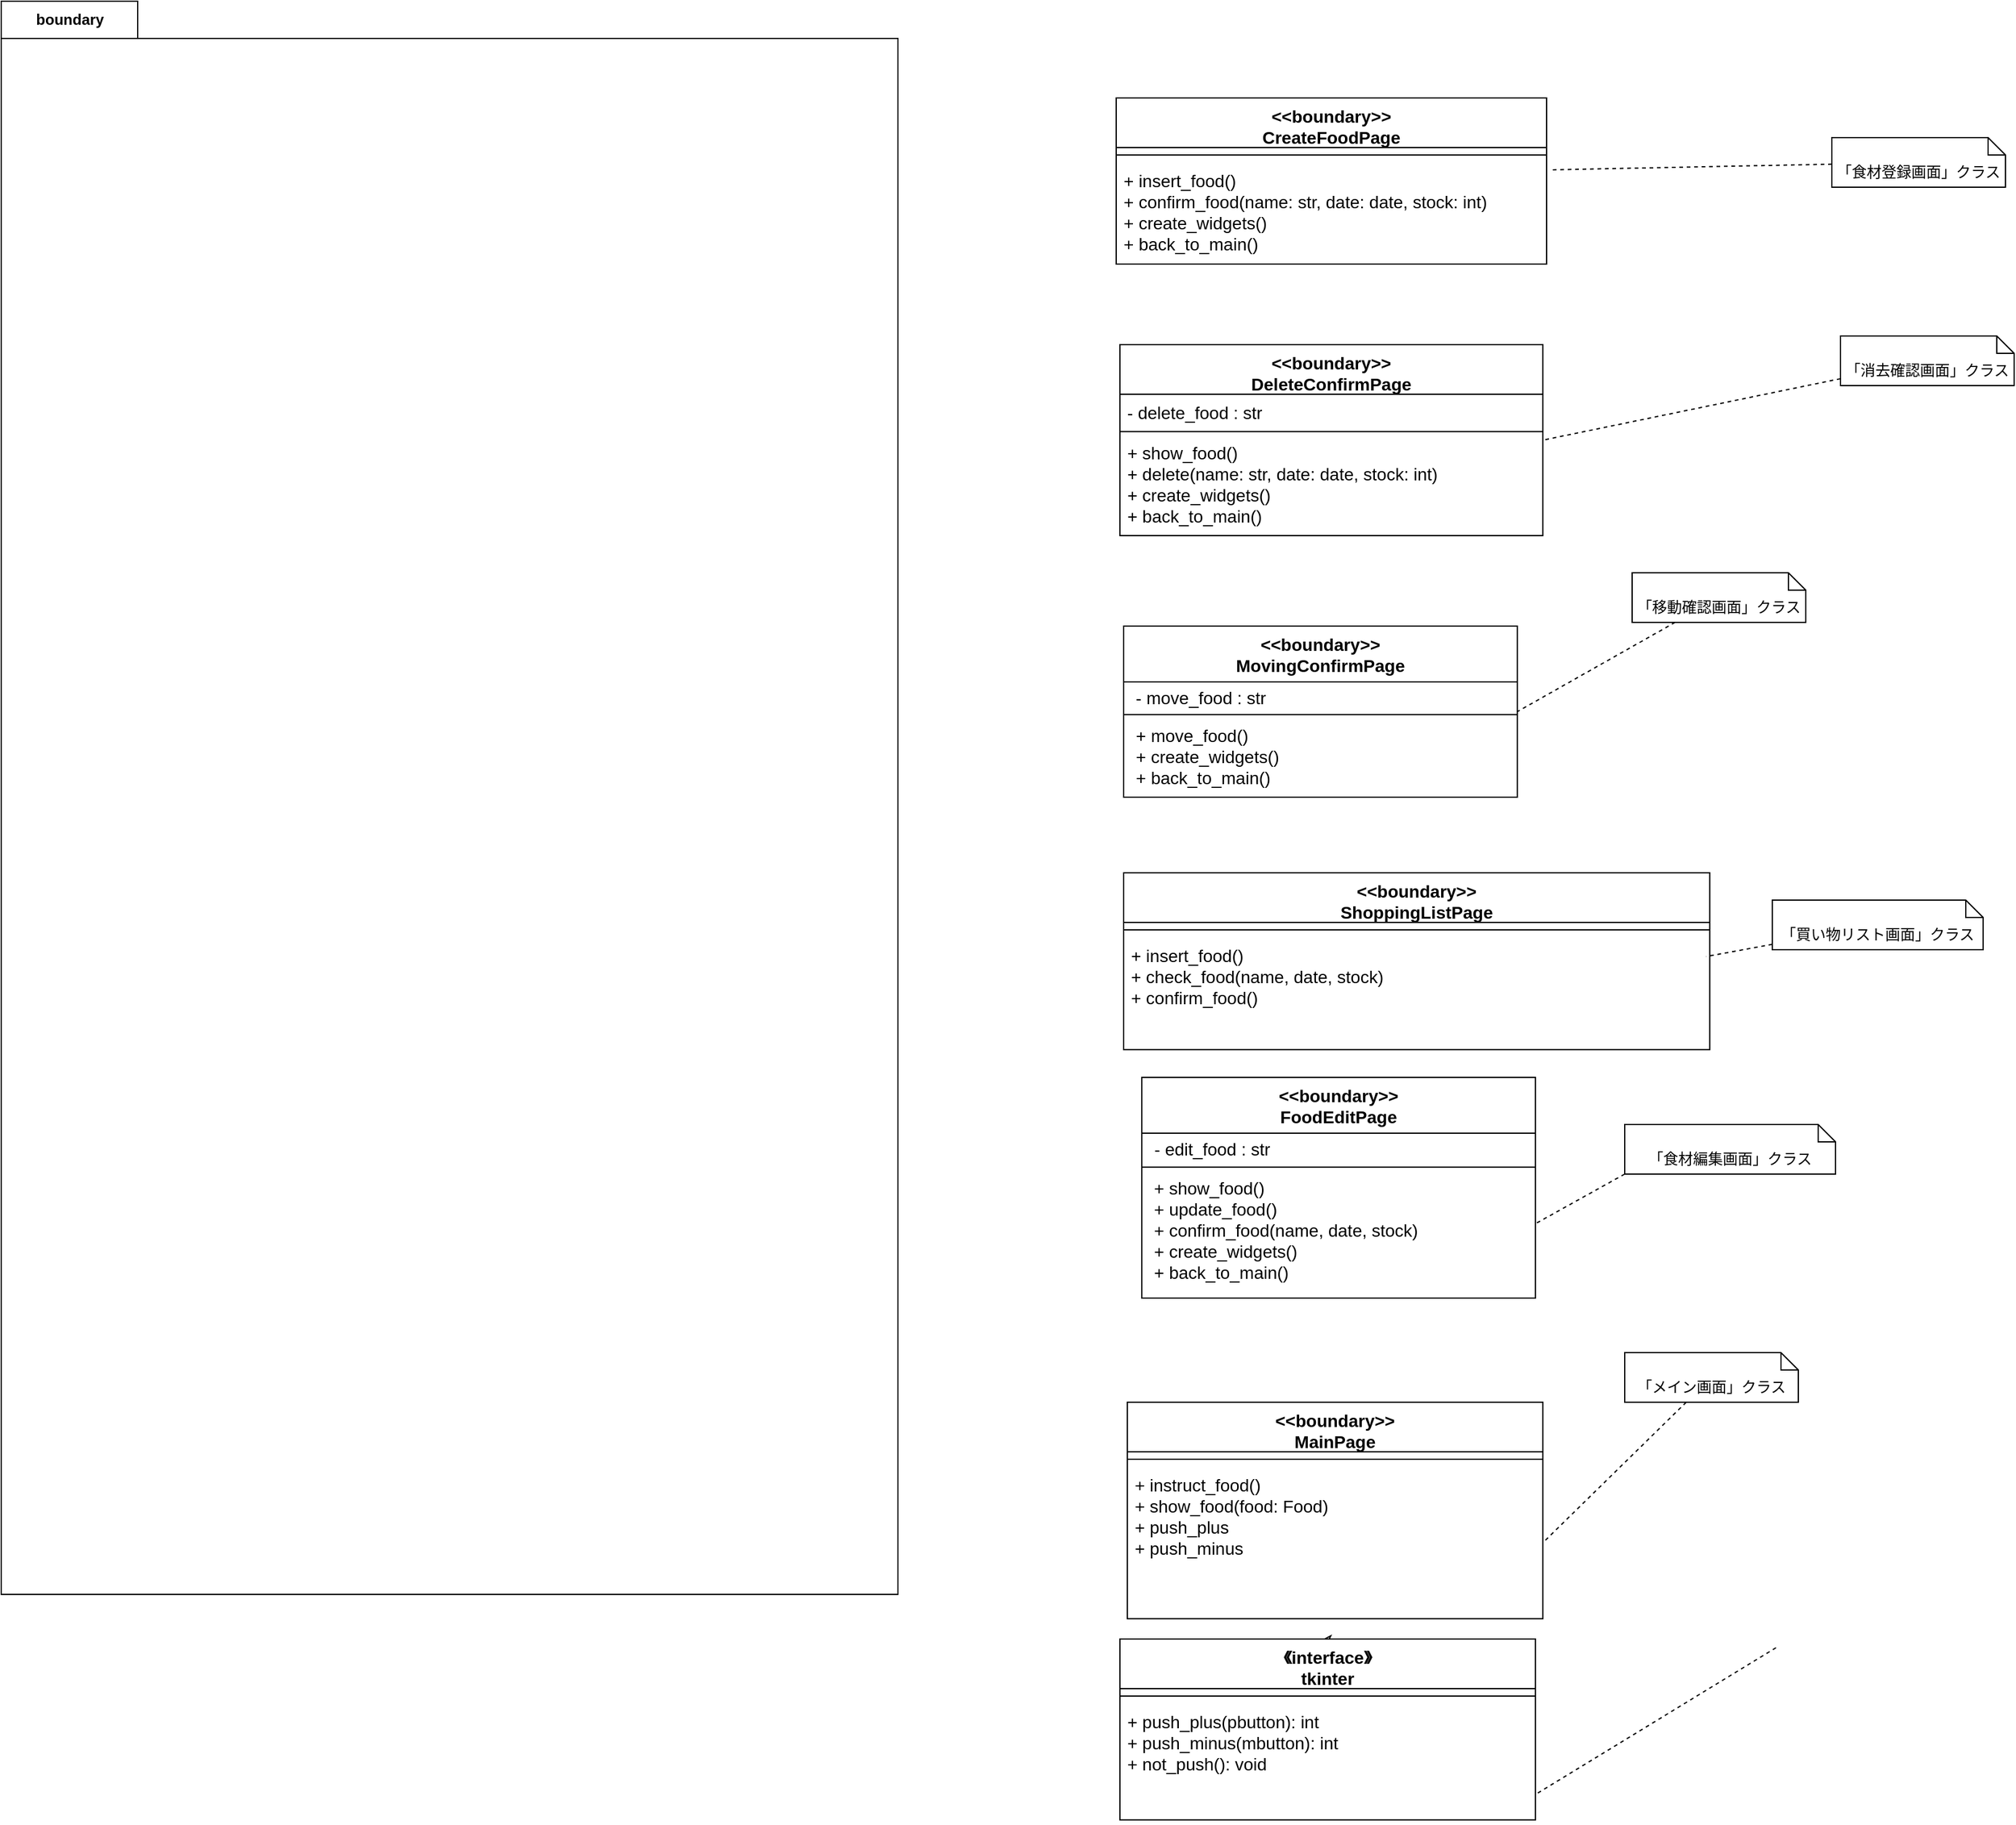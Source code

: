 <mxfile version="24.4.8" type="device" pages="2">
  <diagram name="boundary" id="TNwOAaFxnF5tky1l-aGj">
    <mxGraphModel dx="725" dy="1115" grid="0" gridSize="10" guides="1" tooltips="1" connect="1" arrows="1" fold="1" page="0" pageScale="1" pageWidth="827" pageHeight="1169" math="0" shadow="0">
      <root>
        <mxCell id="0" />
        <mxCell id="1" parent="0" />
        <mxCell id="AkL1b3ZqU44X5TfNBtTP-1" value="メイン画面のボタン操作を&lt;br&gt;python のtkinterを&lt;br&gt;利用して行う" style="shape=note;whiteSpace=wrap;html=1;backgroundOutline=1;darkOpacity=0.05;size=18;" vertex="1" parent="1">
          <mxGeometry x="500" y="780" width="150" height="90" as="geometry" />
        </mxCell>
        <mxCell id="AkL1b3ZqU44X5TfNBtTP-2" value="boundary" style="shape=folder;fontStyle=1;tabWidth=110;tabHeight=30;tabPosition=left;html=1;boundedLbl=1;labelInHeader=1;container=1;collapsible=0;" vertex="1" parent="1">
          <mxGeometry x="70" y="80" width="723" height="1285" as="geometry" />
        </mxCell>
        <mxCell id="AkL1b3ZqU44X5TfNBtTP-3" value="" style="html=1;strokeColor=none;resizeWidth=1;resizeHeight=1;fillColor=none;part=1;connectable=0;allowArrows=0;deletable=0;" vertex="1" parent="AkL1b3ZqU44X5TfNBtTP-2">
          <mxGeometry width="723" height="899.5" relative="1" as="geometry">
            <mxPoint y="30" as="offset" />
          </mxGeometry>
        </mxCell>
        <mxCell id="AkL1b3ZqU44X5TfNBtTP-23" style="edgeStyle=none;html=1;entryX=1.004;entryY=0.773;entryDx=0;entryDy=0;entryPerimeter=0;startArrow=none;startFill=0;dashed=1;endArrow=none;endFill=0;" edge="1" parent="1" target="AkL1b3ZqU44X5TfNBtTP-6">
          <mxGeometry relative="1" as="geometry">
            <mxPoint x="1501" y="1408" as="sourcePoint" />
          </mxGeometry>
        </mxCell>
        <mxCell id="AkL1b3ZqU44X5TfNBtTP-24" style="edgeStyle=none;html=1;dashed=1;endArrow=none;endFill=0;entryX=1;entryY=0.5;entryDx=0;entryDy=0;" edge="1" parent="1" source="AkL1b3ZqU44X5TfNBtTP-25" target="AkL1b3ZqU44X5TfNBtTP-9">
          <mxGeometry relative="1" as="geometry">
            <mxPoint x="261.593" y="722.445" as="targetPoint" />
          </mxGeometry>
        </mxCell>
        <mxCell id="AkL1b3ZqU44X5TfNBtTP-25" value="「メイン画面」クラス" style="shape=note2;boundedLbl=1;whiteSpace=wrap;html=1;size=14;verticalAlign=top;align=center;" vertex="1" parent="1">
          <mxGeometry x="1379" y="1170" width="140" height="40" as="geometry" />
        </mxCell>
        <mxCell id="AkL1b3ZqU44X5TfNBtTP-26" style="edgeStyle=none;html=1;dashed=1;endArrow=none;endFill=0;entryX=0.994;entryY=0.17;entryDx=0;entryDy=0;entryPerimeter=0;" edge="1" parent="1" source="AkL1b3ZqU44X5TfNBtTP-27" target="AkL1b3ZqU44X5TfNBtTP-13">
          <mxGeometry relative="1" as="geometry" />
        </mxCell>
        <mxCell id="AkL1b3ZqU44X5TfNBtTP-27" value="「買い物リスト画面」クラス" style="shape=note2;boundedLbl=1;whiteSpace=wrap;html=1;size=14;verticalAlign=top;align=center;" vertex="1" parent="1">
          <mxGeometry x="1498" y="805" width="170" height="40" as="geometry" />
        </mxCell>
        <mxCell id="AkL1b3ZqU44X5TfNBtTP-28" style="edgeStyle=none;html=1;entryX=1;entryY=0.5;entryDx=0;entryDy=0;dashed=1;endArrow=none;endFill=0;" edge="1" parent="1" source="AkL1b3ZqU44X5TfNBtTP-29" target="AkL1b3ZqU44X5TfNBtTP-17">
          <mxGeometry relative="1" as="geometry" />
        </mxCell>
        <mxCell id="AkL1b3ZqU44X5TfNBtTP-29" value="「移動確認画面」クラス" style="shape=note2;boundedLbl=1;whiteSpace=wrap;html=1;size=14;verticalAlign=top;align=center;" vertex="1" parent="1">
          <mxGeometry x="1385" y="541" width="140" height="40" as="geometry" />
        </mxCell>
        <mxCell id="AkL1b3ZqU44X5TfNBtTP-30" style="edgeStyle=none;html=1;entryX=1;entryY=0.5;entryDx=0;entryDy=0;dashed=1;endArrow=none;endFill=0;" edge="1" parent="1" source="AkL1b3ZqU44X5TfNBtTP-31" target="AkL1b3ZqU44X5TfNBtTP-14">
          <mxGeometry relative="1" as="geometry" />
        </mxCell>
        <mxCell id="AkL1b3ZqU44X5TfNBtTP-31" value="「消去確認画面」クラス" style="shape=note2;boundedLbl=1;whiteSpace=wrap;html=1;size=14;verticalAlign=top;align=center;" vertex="1" parent="1">
          <mxGeometry x="1553" y="350" width="140" height="40" as="geometry" />
        </mxCell>
        <mxCell id="AkL1b3ZqU44X5TfNBtTP-32" style="edgeStyle=none;html=1;entryX=1.01;entryY=0.072;entryDx=0;entryDy=0;entryPerimeter=0;dashed=1;endArrow=none;endFill=0;" edge="1" parent="1" source="AkL1b3ZqU44X5TfNBtTP-33" target="AkL1b3ZqU44X5TfNBtTP-22">
          <mxGeometry relative="1" as="geometry" />
        </mxCell>
        <mxCell id="AkL1b3ZqU44X5TfNBtTP-33" value="「食材登録画面」クラス" style="shape=note2;boundedLbl=1;whiteSpace=wrap;html=1;size=14;verticalAlign=top;align=center;" vertex="1" parent="1">
          <mxGeometry x="1546" y="190" width="140" height="40" as="geometry" />
        </mxCell>
        <mxCell id="AkL1b3ZqU44X5TfNBtTP-20" value="&lt;&lt;boundary&gt;&gt;&#xa;CreateFoodPage" style="swimlane;fontStyle=1;align=center;verticalAlign=top;childLayout=stackLayout;horizontal=1;startSize=40;horizontalStack=0;resizeParent=1;resizeParentMax=0;resizeLast=0;collapsible=1;marginBottom=0;fontSize=14;" vertex="1" parent="1">
          <mxGeometry x="969" y="158" width="347" height="134.004" as="geometry" />
        </mxCell>
        <mxCell id="AkL1b3ZqU44X5TfNBtTP-21" value="" style="line;strokeWidth=1;fillColor=none;align=left;verticalAlign=middle;spacingTop=-1;spacingLeft=3;spacingRight=3;rotatable=0;labelPosition=right;points=[];portConstraint=eastwest;strokeColor=inherit;" vertex="1" parent="AkL1b3ZqU44X5TfNBtTP-20">
          <mxGeometry y="40" width="347" height="12.094" as="geometry" />
        </mxCell>
        <mxCell id="AkL1b3ZqU44X5TfNBtTP-22" value="+ insert_food()&#xa;+ confirm_food(name: str, date: date, stock: int)&#xa;+ create_widgets()&#xa;+ back_to_main()" style="text;strokeColor=none;fillColor=none;align=left;verticalAlign=top;spacingLeft=4;spacingRight=4;overflow=hidden;rotatable=0;points=[[0,0.5],[1,0.5]];portConstraint=eastwest;fontSize=14;labelBorderColor=none;fontStyle=0" vertex="1" parent="AkL1b3ZqU44X5TfNBtTP-20">
          <mxGeometry y="52.094" width="347" height="81.91" as="geometry" />
        </mxCell>
        <mxCell id="AkL1b3ZqU44X5TfNBtTP-14" value="&lt;&lt;boundary&gt;&gt;&#xa;DeleteConfirmPage" style="swimlane;fontStyle=1;align=center;verticalAlign=top;childLayout=stackLayout;horizontal=1;startSize=40;horizontalStack=0;resizeParent=1;resizeParentMax=0;resizeLast=0;collapsible=1;marginBottom=0;fontSize=14;" vertex="1" parent="1">
          <mxGeometry x="971.99" y="357" width="341.01" height="154" as="geometry" />
        </mxCell>
        <mxCell id="AkL1b3ZqU44X5TfNBtTP-35" value="&lt;span style=&quot;text-wrap: nowrap;&quot;&gt;&lt;font style=&quot;font-size: 14px;&quot;&gt;&amp;nbsp;- delete_food : str&lt;/font&gt;&lt;/span&gt;" style="text;html=1;align=left;verticalAlign=middle;whiteSpace=wrap;rounded=0;fontSize=16;" vertex="1" parent="AkL1b3ZqU44X5TfNBtTP-14">
          <mxGeometry y="40" width="341.01" height="28" as="geometry" />
        </mxCell>
        <mxCell id="AkL1b3ZqU44X5TfNBtTP-15" value="" style="line;strokeWidth=1;fillColor=none;align=left;verticalAlign=middle;spacingTop=-1;spacingLeft=3;spacingRight=3;rotatable=0;labelPosition=right;points=[];portConstraint=eastwest;strokeColor=inherit;" vertex="1" parent="AkL1b3ZqU44X5TfNBtTP-14">
          <mxGeometry y="68" width="341.01" height="4.37" as="geometry" />
        </mxCell>
        <mxCell id="AkL1b3ZqU44X5TfNBtTP-16" value="+ show_food()&#xa;+ delete(name: str, date: date, stock: int)&#xa;+ create_widgets()&#xa;+ back_to_main()" style="text;strokeColor=none;fillColor=none;align=left;verticalAlign=top;spacingLeft=4;spacingRight=4;overflow=hidden;rotatable=0;points=[[0,0.5],[1,0.5]];portConstraint=eastwest;fontSize=14;" vertex="1" parent="AkL1b3ZqU44X5TfNBtTP-14">
          <mxGeometry y="72.37" width="341.01" height="81.63" as="geometry" />
        </mxCell>
        <mxCell id="AkL1b3ZqU44X5TfNBtTP-17" value="&lt;&lt;boundary&gt;&gt;&#xa;MovingConfirmPage" style="swimlane;fontStyle=1;align=center;verticalAlign=top;childLayout=stackLayout;horizontal=1;startSize=45;horizontalStack=0;resizeParent=1;resizeParentMax=0;resizeLast=0;collapsible=1;marginBottom=0;fontSize=14;" vertex="1" parent="1">
          <mxGeometry x="974.996" y="583.998" width="317.41" height="138" as="geometry" />
        </mxCell>
        <mxCell id="AkL1b3ZqU44X5TfNBtTP-34" value="&lt;span style=&quot;text-wrap: nowrap;&quot;&gt;&lt;font style=&quot;font-size: 14px;&quot;&gt;&amp;nbsp; - move_food : str&lt;/font&gt;&lt;/span&gt;" style="text;html=1;align=left;verticalAlign=middle;whiteSpace=wrap;rounded=0;fontSize=16;" vertex="1" parent="AkL1b3ZqU44X5TfNBtTP-17">
          <mxGeometry y="45" width="317.41" height="24" as="geometry" />
        </mxCell>
        <mxCell id="AkL1b3ZqU44X5TfNBtTP-18" value="" style="line;strokeWidth=1;fillColor=none;align=left;verticalAlign=middle;spacingTop=-1;spacingLeft=3;spacingRight=3;rotatable=0;labelPosition=right;points=[];portConstraint=eastwest;strokeColor=inherit;" vertex="1" parent="AkL1b3ZqU44X5TfNBtTP-17">
          <mxGeometry y="69" width="317.41" height="4.63" as="geometry" />
        </mxCell>
        <mxCell id="AkL1b3ZqU44X5TfNBtTP-19" value=" + move_food()&#xa; + create_widgets()&#xa; + back_to_main()" style="text;strokeColor=none;fillColor=none;align=left;verticalAlign=top;spacingLeft=4;spacingRight=4;overflow=hidden;rotatable=0;points=[[0,0.5],[1,0.5]];portConstraint=eastwest;fontSize=14;" vertex="1" parent="AkL1b3ZqU44X5TfNBtTP-17">
          <mxGeometry y="73.63" width="317.41" height="64.37" as="geometry" />
        </mxCell>
        <mxCell id="AkL1b3ZqU44X5TfNBtTP-11" value="&lt;&lt;boundary&gt;&gt;&#xa;ShoppingListPage" style="swimlane;fontStyle=1;align=center;verticalAlign=top;childLayout=stackLayout;horizontal=1;startSize=40;horizontalStack=0;resizeParent=1;resizeParentMax=0;resizeLast=0;collapsible=1;marginBottom=0;fontSize=14;" vertex="1" parent="1">
          <mxGeometry x="974.996" y="783.0" width="472.595" height="142.682" as="geometry" />
        </mxCell>
        <mxCell id="AkL1b3ZqU44X5TfNBtTP-12" value="" style="line;strokeWidth=1;fillColor=none;align=left;verticalAlign=middle;spacingTop=-1;spacingLeft=3;spacingRight=3;rotatable=0;labelPosition=right;points=[];portConstraint=eastwest;strokeColor=inherit;" vertex="1" parent="AkL1b3ZqU44X5TfNBtTP-11">
          <mxGeometry y="40" width="472.595" height="12.094" as="geometry" />
        </mxCell>
        <mxCell id="AkL1b3ZqU44X5TfNBtTP-13" value="+ insert_food()&#xa;+ check_food(name, date, stock)&#xa;+ confirm_food()" style="text;strokeColor=none;fillColor=none;align=left;verticalAlign=top;spacingLeft=4;spacingRight=4;overflow=hidden;rotatable=0;points=[[0,0.5],[1,0.5]];portConstraint=eastwest;fontSize=14;" vertex="1" parent="AkL1b3ZqU44X5TfNBtTP-11">
          <mxGeometry y="52.094" width="472.595" height="90.588" as="geometry" />
        </mxCell>
        <mxCell id="AkL1b3ZqU44X5TfNBtTP-7" value="&lt;&lt;boundary&gt;&gt;&#xa;MainPage" style="swimlane;fontStyle=1;align=center;verticalAlign=top;childLayout=stackLayout;horizontal=1;startSize=40;horizontalStack=0;resizeParent=1;resizeParentMax=0;resizeLast=0;collapsible=1;marginBottom=0;fontSize=14;" vertex="1" parent="1">
          <mxGeometry x="977.955" y="1210.002" width="335.049" height="174.599" as="geometry" />
        </mxCell>
        <mxCell id="AkL1b3ZqU44X5TfNBtTP-8" value="" style="line;strokeWidth=1;fillColor=none;align=left;verticalAlign=middle;spacingTop=-1;spacingLeft=3;spacingRight=3;rotatable=0;labelPosition=right;points=[];portConstraint=eastwest;strokeColor=inherit;" vertex="1" parent="AkL1b3ZqU44X5TfNBtTP-7">
          <mxGeometry y="40" width="335.049" height="12.094" as="geometry" />
        </mxCell>
        <mxCell id="AkL1b3ZqU44X5TfNBtTP-9" value="+ instruct_food()&#xa;+ show_food(food: Food)&#xa;+ push_plus&#xa;+ push_minus" style="text;strokeColor=none;fillColor=none;align=left;verticalAlign=top;spacingLeft=4;spacingRight=4;overflow=hidden;rotatable=0;points=[[0,0.5],[1,0.5]];portConstraint=eastwest;fontSize=14;" vertex="1" parent="AkL1b3ZqU44X5TfNBtTP-7">
          <mxGeometry y="52.094" width="335.049" height="122.505" as="geometry" />
        </mxCell>
        <mxCell id="AkL1b3ZqU44X5TfNBtTP-10" style="edgeStyle=none;html=1;exitX=0.5;exitY=0;exitDx=0;exitDy=0;fontSize=14;entryX=0.492;entryY=1.106;entryDx=0;entryDy=0;endArrow=blockThin;endFill=0;entryPerimeter=0;" edge="1" parent="1" source="AkL1b3ZqU44X5TfNBtTP-4" target="AkL1b3ZqU44X5TfNBtTP-9">
          <mxGeometry relative="1" as="geometry">
            <mxPoint x="409.457" y="968.918" as="targetPoint" />
            <mxPoint x="413.425" y="1176.029" as="sourcePoint" />
          </mxGeometry>
        </mxCell>
        <mxCell id="AkL1b3ZqU44X5TfNBtTP-4" value="《interface》&#xa;tkinter" style="swimlane;fontStyle=1;align=center;verticalAlign=top;childLayout=stackLayout;horizontal=1;startSize=40;horizontalStack=0;resizeParent=1;resizeParentMax=0;resizeLast=0;collapsible=1;marginBottom=0;fontSize=14;" vertex="1" parent="1">
          <mxGeometry x="971.996" y="1401.003" width="335.049" height="145.824" as="geometry" />
        </mxCell>
        <mxCell id="AkL1b3ZqU44X5TfNBtTP-5" value="" style="line;strokeWidth=1;fillColor=none;align=left;verticalAlign=middle;spacingTop=-1;spacingLeft=3;spacingRight=3;rotatable=0;labelPosition=right;points=[];portConstraint=eastwest;strokeColor=inherit;" vertex="1" parent="AkL1b3ZqU44X5TfNBtTP-4">
          <mxGeometry y="40" width="335.049" height="12.094" as="geometry" />
        </mxCell>
        <mxCell id="AkL1b3ZqU44X5TfNBtTP-6" value="+ push_plus(pbutton): int&#xa;+ push_minus(mbutton): int&#xa;+ not_push(): void" style="text;strokeColor=none;fillColor=none;align=left;verticalAlign=top;spacingLeft=4;spacingRight=4;overflow=hidden;rotatable=0;points=[[0,0.5],[1,0.5]];portConstraint=eastwest;fontSize=14;" vertex="1" parent="AkL1b3ZqU44X5TfNBtTP-4">
          <mxGeometry y="52.094" width="335.049" height="93.729" as="geometry" />
        </mxCell>
        <mxCell id="QYGO02pT5t2qi6WMbbO2-1" value="&lt;&lt;boundary&gt;&gt;&#xa;FoodEditPage" style="swimlane;fontStyle=1;align=center;verticalAlign=top;childLayout=stackLayout;horizontal=1;startSize=45;horizontalStack=0;resizeParent=1;resizeParentMax=0;resizeLast=0;collapsible=1;marginBottom=0;fontSize=14;" vertex="1" parent="1">
          <mxGeometry x="989.636" y="947.998" width="317.41" height="178" as="geometry" />
        </mxCell>
        <mxCell id="QYGO02pT5t2qi6WMbbO2-2" value="&lt;span style=&quot;text-wrap: nowrap;&quot;&gt;&lt;font style=&quot;font-size: 14px;&quot;&gt;&amp;nbsp; - edit_food : str&lt;/font&gt;&lt;/span&gt;" style="text;html=1;align=left;verticalAlign=middle;whiteSpace=wrap;rounded=0;fontSize=16;" vertex="1" parent="QYGO02pT5t2qi6WMbbO2-1">
          <mxGeometry y="45" width="317.41" height="25" as="geometry" />
        </mxCell>
        <mxCell id="QYGO02pT5t2qi6WMbbO2-3" value="" style="line;strokeWidth=1;fillColor=none;align=left;verticalAlign=middle;spacingTop=-1;spacingLeft=3;spacingRight=3;rotatable=0;labelPosition=right;points=[];portConstraint=eastwest;strokeColor=inherit;" vertex="1" parent="QYGO02pT5t2qi6WMbbO2-1">
          <mxGeometry y="70" width="317.41" height="4.63" as="geometry" />
        </mxCell>
        <mxCell id="QYGO02pT5t2qi6WMbbO2-4" value=" + show_food()&#xa; + update_food()&#xa; + confirm_food(name, date, stock)&#xa; + create_widgets()&#xa; + back_to_main()" style="text;strokeColor=none;fillColor=none;align=left;verticalAlign=top;spacingLeft=4;spacingRight=4;overflow=hidden;rotatable=0;points=[[0,0.5],[1,0.5]];portConstraint=eastwest;fontSize=14;" vertex="1" parent="QYGO02pT5t2qi6WMbbO2-1">
          <mxGeometry y="74.63" width="317.41" height="103.37" as="geometry" />
        </mxCell>
        <mxCell id="QYGO02pT5t2qi6WMbbO2-5" value="「食材編集画面」クラス" style="shape=note2;boundedLbl=1;whiteSpace=wrap;html=1;size=14;verticalAlign=top;align=center;" vertex="1" parent="1">
          <mxGeometry x="1379" y="986" width="170" height="40" as="geometry" />
        </mxCell>
        <mxCell id="QYGO02pT5t2qi6WMbbO2-6" style="edgeStyle=none;html=1;dashed=1;endArrow=none;endFill=0;entryX=1;entryY=0.5;entryDx=0;entryDy=0;exitX=0;exitY=1;exitDx=0;exitDy=0;exitPerimeter=0;" edge="1" parent="1" source="QYGO02pT5t2qi6WMbbO2-5">
          <mxGeometry relative="1" as="geometry">
            <mxPoint x="1307.05" y="1066" as="targetPoint" />
            <mxPoint x="1423.05" y="953" as="sourcePoint" />
          </mxGeometry>
        </mxCell>
      </root>
    </mxGraphModel>
  </diagram>
  <diagram id="-pk4uIQs0j7O1Hs-W2st" name="control">
    <mxGraphModel dx="1120" dy="2208" grid="0" gridSize="10" guides="1" tooltips="1" connect="1" arrows="1" fold="1" page="0" pageScale="1" pageWidth="827" pageHeight="1169" math="0" shadow="0">
      <root>
        <mxCell id="0" />
        <mxCell id="1" parent="0" />
        <mxCell id="zFZib4iFnH8Fr8lj2jQQ-1" value="&lt;font style=&quot;font-size: 15px;&quot;&gt;control&lt;/font&gt;" style="shape=folder;fontStyle=1;tabWidth=110;tabHeight=30;tabPosition=left;html=1;boundedLbl=1;labelInHeader=1;container=1;collapsible=0;" vertex="1" parent="1">
          <mxGeometry x="1205" y="-257" width="2933" height="1361" as="geometry" />
        </mxCell>
        <mxCell id="zFZib4iFnH8Fr8lj2jQQ-2" value="" style="html=1;strokeColor=none;resizeWidth=1;resizeHeight=1;fillColor=none;part=1;connectable=0;allowArrows=0;deletable=0;" vertex="1" parent="zFZib4iFnH8Fr8lj2jQQ-1">
          <mxGeometry width="586.6" height="262.467" relative="1" as="geometry">
            <mxPoint y="30" as="offset" />
          </mxGeometry>
        </mxCell>
        <mxCell id="zFZib4iFnH8Fr8lj2jQQ-14" value="&lt;&lt;control&gt;&gt;&#xa;CheckDeleteControl" style="swimlane;fontStyle=1;align=center;verticalAlign=top;childLayout=stackLayout;horizontal=1;startSize=40;horizontalStack=0;resizeParent=1;resizeParentMax=0;resizeLast=0;collapsible=1;marginBottom=0;fontSize=14;" vertex="1" parent="zFZib4iFnH8Fr8lj2jQQ-1">
          <mxGeometry x="159.98" y="621.69" width="446.02" height="109.795" as="geometry" />
        </mxCell>
        <mxCell id="zFZib4iFnH8Fr8lj2jQQ-15" value="" style="line;strokeWidth=1;fillColor=none;align=left;verticalAlign=middle;spacingTop=-1;spacingLeft=3;spacingRight=3;rotatable=0;labelPosition=right;points=[];portConstraint=eastwest;strokeColor=inherit;" vertex="1" parent="zFZib4iFnH8Fr8lj2jQQ-14">
          <mxGeometry y="40" width="446.02" height="10.34" as="geometry" />
        </mxCell>
        <mxCell id="zFZib4iFnH8Fr8lj2jQQ-16" value="+ CheckDeleteControl()&#xa;+ check_delete_food(name:str, date:date, stock:int): void" style="text;strokeColor=none;fillColor=none;align=left;verticalAlign=top;spacingLeft=4;spacingRight=4;overflow=hidden;rotatable=0;points=[[0,0.5],[1,0.5]];portConstraint=eastwest;fontSize=14;" vertex="1" parent="zFZib4iFnH8Fr8lj2jQQ-14">
          <mxGeometry y="50.34" width="446.02" height="59.455" as="geometry" />
        </mxCell>
        <mxCell id="zFZib4iFnH8Fr8lj2jQQ-21" value="" style="endArrow=block;startArrow=none;endFill=0;startFill=0;endSize=8;html=1;verticalAlign=bottom;dashed=1;labelBackgroundColor=none;entryX=0.005;entryY=0.774;entryDx=0;entryDy=0;exitX=0.5;exitY=0;exitDx=0;exitDy=0;entryPerimeter=0;" edge="1" parent="zFZib4iFnH8Fr8lj2jQQ-1">
          <mxGeometry width="160" relative="1" as="geometry">
            <mxPoint x="525.309" y="906.001" as="sourcePoint" />
            <mxPoint x="1220.528" y="196.552" as="targetPoint" />
            <Array as="points">
              <mxPoint x="799.909" y="443.327" />
            </Array>
          </mxGeometry>
        </mxCell>
        <mxCell id="zFZib4iFnH8Fr8lj2jQQ-22" value="&lt;&lt;control&gt;&gt;&#xa;CheckListControl" style="swimlane;fontStyle=1;align=center;verticalAlign=top;childLayout=stackLayout;horizontal=1;startSize=40;horizontalStack=0;resizeParent=1;resizeParentMax=0;resizeLast=0;collapsible=1;marginBottom=0;fontSize=14;" vertex="1" parent="zFZib4iFnH8Fr8lj2jQQ-1">
          <mxGeometry x="373.004" y="1087.451" width="333.295" height="109.795" as="geometry" />
        </mxCell>
        <mxCell id="zFZib4iFnH8Fr8lj2jQQ-23" value="" style="line;strokeWidth=1;fillColor=none;align=left;verticalAlign=middle;spacingTop=-1;spacingLeft=3;spacingRight=3;rotatable=0;labelPosition=right;points=[];portConstraint=eastwest;strokeColor=inherit;" vertex="1" parent="zFZib4iFnH8Fr8lj2jQQ-22">
          <mxGeometry y="40" width="333.295" height="10.34" as="geometry" />
        </mxCell>
        <mxCell id="zFZib4iFnH8Fr8lj2jQQ-24" value="+ CheckListControl()&#xa;+ check_list(food:Food): void" style="text;strokeColor=none;fillColor=none;align=left;verticalAlign=top;spacingLeft=4;spacingRight=4;overflow=hidden;rotatable=0;points=[[0,0.5],[1,0.5]];portConstraint=eastwest;fontSize=14;" vertex="1" parent="zFZib4iFnH8Fr8lj2jQQ-22">
          <mxGeometry y="50.34" width="333.295" height="59.455" as="geometry" />
        </mxCell>
        <mxCell id="zFZib4iFnH8Fr8lj2jQQ-29" value="" style="endArrow=block;startArrow=none;endFill=0;startFill=0;endSize=8;html=1;verticalAlign=bottom;dashed=1;labelBackgroundColor=none;entryX=0.039;entryY=0.979;entryDx=0;entryDy=0;exitX=0.5;exitY=0;exitDx=0;exitDy=0;entryPerimeter=0;" edge="1" parent="zFZib4iFnH8Fr8lj2jQQ-1" source="zFZib4iFnH8Fr8lj2jQQ-30">
          <mxGeometry width="160" relative="1" as="geometry">
            <mxPoint x="1199.864" y="445.912" as="sourcePoint" />
            <mxPoint x="1236.393" y="203.441" as="targetPoint" />
          </mxGeometry>
        </mxCell>
        <mxCell id="zFZib4iFnH8Fr8lj2jQQ-30" value="&lt;&lt;control&gt;&gt;&#xa;ChangeListControl" style="swimlane;fontStyle=1;align=center;verticalAlign=top;childLayout=stackLayout;horizontal=1;startSize=40;horizontalStack=0;resizeParent=1;resizeParentMax=0;resizeLast=0;collapsible=1;marginBottom=0;fontSize=14;" vertex="1" parent="zFZib4iFnH8Fr8lj2jQQ-1">
          <mxGeometry x="916.562" y="628.154" width="333.295" height="114.965" as="geometry" />
        </mxCell>
        <mxCell id="zFZib4iFnH8Fr8lj2jQQ-31" value="" style="line;strokeWidth=1;fillColor=none;align=left;verticalAlign=middle;spacingTop=-1;spacingLeft=3;spacingRight=3;rotatable=0;labelPosition=right;points=[];portConstraint=eastwest;strokeColor=inherit;" vertex="1" parent="zFZib4iFnH8Fr8lj2jQQ-30">
          <mxGeometry y="40" width="333.295" height="10.34" as="geometry" />
        </mxCell>
        <mxCell id="zFZib4iFnH8Fr8lj2jQQ-32" value="+ ChangeListControl()&#xa;+ change_list(food:Food): void" style="text;strokeColor=none;fillColor=none;align=left;verticalAlign=top;spacingLeft=4;spacingRight=4;overflow=hidden;rotatable=0;points=[[0,0.5],[1,0.5]];portConstraint=eastwest;fontSize=14;" vertex="1" parent="zFZib4iFnH8Fr8lj2jQQ-30">
          <mxGeometry y="50.34" width="333.295" height="64.625" as="geometry" />
        </mxCell>
        <mxCell id="zFZib4iFnH8Fr8lj2jQQ-37" value="" style="endArrow=block;startArrow=none;endFill=0;startFill=0;endSize=8;html=1;verticalAlign=bottom;dashed=1;labelBackgroundColor=none;entryX=0.332;entryY=1.246;entryDx=0;entryDy=0;entryPerimeter=0;exitX=0.5;exitY=0;exitDx=0;exitDy=0;" edge="1" parent="zFZib4iFnH8Fr8lj2jQQ-1">
          <mxGeometry width="160" relative="1" as="geometry">
            <mxPoint x="1175.311" y="883.001" as="sourcePoint" />
            <mxPoint x="1373.111" y="212.414" as="targetPoint" />
            <Array as="points">
              <mxPoint x="1347" y="746" />
            </Array>
          </mxGeometry>
        </mxCell>
        <mxCell id="zFZib4iFnH8Fr8lj2jQQ-38" value="&lt;&lt;control&gt;&gt;&#xa;CheckStockControl" style="swimlane;fontStyle=1;align=center;verticalAlign=top;childLayout=stackLayout;horizontal=1;startSize=40;horizontalStack=0;resizeParent=1;resizeParentMax=0;resizeLast=0;collapsible=1;marginBottom=0;fontSize=14;" vertex="1" parent="zFZib4iFnH8Fr8lj2jQQ-1">
          <mxGeometry x="944.005" y="1047.996" width="433.284" height="143.4" as="geometry" />
        </mxCell>
        <mxCell id="zFZib4iFnH8Fr8lj2jQQ-39" value="- min_stock: int=1" style="text;strokeColor=none;fillColor=none;align=left;verticalAlign=top;spacingLeft=4;spacingRight=4;overflow=hidden;rotatable=0;points=[[0,0.5],[1,0.5]];portConstraint=eastwest;fontSize=14;" vertex="1" parent="zFZib4iFnH8Fr8lj2jQQ-38">
          <mxGeometry y="40" width="433.284" height="33.605" as="geometry" />
        </mxCell>
        <mxCell id="zFZib4iFnH8Fr8lj2jQQ-40" value="" style="line;strokeWidth=1;fillColor=none;align=left;verticalAlign=middle;spacingTop=-1;spacingLeft=3;spacingRight=3;rotatable=0;labelPosition=right;points=[];portConstraint=eastwest;strokeColor=inherit;" vertex="1" parent="zFZib4iFnH8Fr8lj2jQQ-38">
          <mxGeometry y="73.605" width="433.284" height="10.34" as="geometry" />
        </mxCell>
        <mxCell id="zFZib4iFnH8Fr8lj2jQQ-41" value="+ CheckStockControl(min_stock: int=1)&#xa;+ check_stock(stock:int): bool" style="text;strokeColor=none;fillColor=none;align=left;verticalAlign=top;spacingLeft=4;spacingRight=4;overflow=hidden;rotatable=0;points=[[0,0.5],[1,0.5]];portConstraint=eastwest;fontSize=14;" vertex="1" parent="zFZib4iFnH8Fr8lj2jQQ-38">
          <mxGeometry y="83.945" width="433.284" height="59.455" as="geometry" />
        </mxCell>
        <mxCell id="zFZib4iFnH8Fr8lj2jQQ-46" value="" style="endArrow=block;startArrow=none;endFill=0;startFill=0;endSize=8;html=1;verticalAlign=bottom;dashed=1;labelBackgroundColor=none;exitX=0.5;exitY=0;exitDx=0;exitDy=0;entryX=0.53;entryY=1.362;entryDx=0;entryDy=0;entryPerimeter=0;" edge="1" parent="zFZib4iFnH8Fr8lj2jQQ-1" source="zFZib4iFnH8Fr8lj2jQQ-47">
          <mxGeometry width="160" relative="1" as="geometry">
            <mxPoint x="1506.79" y="448.5" as="sourcePoint" />
            <mxPoint x="1465.5" y="216.312" as="targetPoint" />
          </mxGeometry>
        </mxCell>
        <mxCell id="zFZib4iFnH8Fr8lj2jQQ-47" value="&lt;&lt;control&gt;&gt;&#xa;CheckFoodControl" style="swimlane;fontStyle=1;align=center;verticalAlign=top;childLayout=stackLayout;horizontal=1;startSize=40;horizontalStack=0;resizeParent=1;resizeParentMax=0;resizeLast=0;collapsible=1;marginBottom=0;fontSize=14;" vertex="1" parent="zFZib4iFnH8Fr8lj2jQQ-1">
          <mxGeometry x="1399.84" y="619.11" width="391.16" height="122.72" as="geometry" />
        </mxCell>
        <mxCell id="zFZib4iFnH8Fr8lj2jQQ-48" value="" style="line;strokeWidth=1;fillColor=none;align=left;verticalAlign=middle;spacingTop=-1;spacingLeft=3;spacingRight=3;rotatable=0;labelPosition=right;points=[];portConstraint=eastwest;strokeColor=inherit;" vertex="1" parent="zFZib4iFnH8Fr8lj2jQQ-47">
          <mxGeometry y="40" width="391.16" height="10.34" as="geometry" />
        </mxCell>
        <mxCell id="zFZib4iFnH8Fr8lj2jQQ-49" value="+ CheckFoodControl()&#xa;+ check_food(name:str, date:date, stock:int): void" style="text;strokeColor=none;fillColor=none;align=left;verticalAlign=top;spacingLeft=4;spacingRight=4;overflow=hidden;rotatable=0;points=[[0,0.5],[1,0.5]];portConstraint=eastwest;fontSize=14;" vertex="1" parent="zFZib4iFnH8Fr8lj2jQQ-47">
          <mxGeometry y="50.34" width="391.16" height="72.38" as="geometry" />
        </mxCell>
        <mxCell id="zFZib4iFnH8Fr8lj2jQQ-54" value="" style="endArrow=block;startArrow=none;endFill=0;startFill=0;endSize=8;html=1;verticalAlign=bottom;dashed=1;labelBackgroundColor=none;exitX=0.5;exitY=0;exitDx=0;exitDy=0;entryX=0.673;entryY=1.238;entryDx=0;entryDy=0;entryPerimeter=0;" edge="1" parent="zFZib4iFnH8Fr8lj2jQQ-1">
          <mxGeometry width="160" relative="1" as="geometry">
            <mxPoint x="2251.87" y="874.58" as="sourcePoint" />
            <mxPoint x="1532.226" y="212.145" as="targetPoint" />
            <Array as="points">
              <mxPoint x="2222" y="459" />
            </Array>
          </mxGeometry>
        </mxCell>
        <mxCell id="zFZib4iFnH8Fr8lj2jQQ-55" value="&lt;&lt;control&gt;&gt;&#xa;CreateFoodControl" style="swimlane;fontStyle=1;align=center;verticalAlign=top;childLayout=stackLayout;horizontal=1;startSize=40;horizontalStack=0;resizeParent=1;resizeParentMax=0;resizeLast=0;collapsible=1;marginBottom=0;fontSize=14;" vertex="1" parent="zFZib4iFnH8Fr8lj2jQQ-1">
          <mxGeometry x="2055" y="1074" width="385.07" height="103.0" as="geometry" />
        </mxCell>
        <mxCell id="zFZib4iFnH8Fr8lj2jQQ-56" value="" style="line;strokeWidth=1;fillColor=none;align=left;verticalAlign=middle;spacingTop=-1;spacingLeft=3;spacingRight=3;rotatable=0;labelPosition=right;points=[];portConstraint=eastwest;strokeColor=inherit;" vertex="1" parent="zFZib4iFnH8Fr8lj2jQQ-55">
          <mxGeometry y="40" width="385.07" height="10.34" as="geometry" />
        </mxCell>
        <mxCell id="zFZib4iFnH8Fr8lj2jQQ-57" value="+ CreateFoodControl()&#xa;+ create_food(name:str, date:date, stock:int): void&#xa;" style="text;strokeColor=none;fillColor=none;align=left;verticalAlign=top;spacingLeft=4;spacingRight=4;overflow=hidden;rotatable=0;points=[[0,0.5],[1,0.5]];portConstraint=eastwest;fontSize=14;" vertex="1" parent="zFZib4iFnH8Fr8lj2jQQ-55">
          <mxGeometry y="50.34" width="385.07" height="52.66" as="geometry" />
        </mxCell>
        <mxCell id="zFZib4iFnH8Fr8lj2jQQ-61" value="在庫数を確認する" style="shape=note2;boundedLbl=1;whiteSpace=wrap;html=1;size=9;verticalAlign=top;align=center;fontSize=15;" vertex="1" parent="zFZib4iFnH8Fr8lj2jQQ-1">
          <mxGeometry x="754.997" y="1231.24" width="233.307" height="51.7" as="geometry" />
        </mxCell>
        <mxCell id="zFZib4iFnH8Fr8lj2jQQ-62" style="edgeStyle=none;html=1;entryX=0;entryY=0.5;entryDx=0;entryDy=0;dashed=1;fontSize=15;endArrow=none;endFill=0;" edge="1" parent="zFZib4iFnH8Fr8lj2jQQ-1" source="zFZib4iFnH8Fr8lj2jQQ-61" target="zFZib4iFnH8Fr8lj2jQQ-41">
          <mxGeometry relative="1" as="geometry" />
        </mxCell>
        <mxCell id="zFZib4iFnH8Fr8lj2jQQ-63" value="消去内容を確認する" style="shape=note2;boundedLbl=1;whiteSpace=wrap;html=1;size=15;verticalAlign=top;align=center;fontSize=15;" vertex="1" parent="zFZib4iFnH8Fr8lj2jQQ-1">
          <mxGeometry x="66.659" y="766.451" width="316.631" height="64.625" as="geometry" />
        </mxCell>
        <mxCell id="zFZib4iFnH8Fr8lj2jQQ-64" style="edgeStyle=none;html=1;entryX=0.143;entryY=1.112;entryDx=0;entryDy=0;entryPerimeter=0;dashed=1;fontSize=15;endArrow=none;endFill=0;exitX=0.5;exitY=0;exitDx=0;exitDy=0;exitPerimeter=0;" edge="1" parent="zFZib4iFnH8Fr8lj2jQQ-1" source="zFZib4iFnH8Fr8lj2jQQ-63" target="zFZib4iFnH8Fr8lj2jQQ-16">
          <mxGeometry relative="1" as="geometry">
            <mxPoint x="226.471" y="788.424" as="sourcePoint" />
          </mxGeometry>
        </mxCell>
        <mxCell id="zFZib4iFnH8Fr8lj2jQQ-65" value="食材を移動する" style="shape=note2;boundedLbl=1;whiteSpace=wrap;html=1;size=15;verticalAlign=top;align=center;fontSize=15;" vertex="1" parent="zFZib4iFnH8Fr8lj2jQQ-1">
          <mxGeometry x="254.999" y="1275.001" width="209.976" height="49.554" as="geometry" />
        </mxCell>
        <mxCell id="zFZib4iFnH8Fr8lj2jQQ-66" style="edgeStyle=none;html=1;entryX=0.465;entryY=1.044;entryDx=0;entryDy=0;dashed=1;fontSize=15;endArrow=none;endFill=0;exitX=0.864;exitY=-0.075;exitDx=0;exitDy=0;exitPerimeter=0;entryPerimeter=0;" edge="1" parent="zFZib4iFnH8Fr8lj2jQQ-1" source="zFZib4iFnH8Fr8lj2jQQ-65" target="zFZib4iFnH8Fr8lj2jQQ-24">
          <mxGeometry relative="1" as="geometry" />
        </mxCell>
        <mxCell id="zFZib4iFnH8Fr8lj2jQQ-67" style="edgeStyle=none;html=1;entryX=0.617;entryY=1.04;entryDx=0;entryDy=0;entryPerimeter=0;dashed=1;fontSize=15;endArrow=none;endFill=0;" edge="1" parent="zFZib4iFnH8Fr8lj2jQQ-1" source="zFZib4iFnH8Fr8lj2jQQ-68" target="zFZib4iFnH8Fr8lj2jQQ-57">
          <mxGeometry relative="1" as="geometry" />
        </mxCell>
        <mxCell id="zFZib4iFnH8Fr8lj2jQQ-68" value="食材を登録する" style="shape=note2;boundedLbl=1;whiteSpace=wrap;html=1;size=9;verticalAlign=top;align=center;fontSize=15;" vertex="1" parent="zFZib4iFnH8Fr8lj2jQQ-1">
          <mxGeometry x="2225.001" y="1228.998" width="233.307" height="51.7" as="geometry" />
        </mxCell>
        <mxCell id="zFZib4iFnH8Fr8lj2jQQ-69" style="edgeStyle=none;html=1;entryX=0.529;entryY=0.983;entryDx=0;entryDy=0;entryPerimeter=0;dashed=1;fontSize=15;endArrow=none;endFill=0;" edge="1" parent="zFZib4iFnH8Fr8lj2jQQ-1" source="zFZib4iFnH8Fr8lj2jQQ-70" target="zFZib4iFnH8Fr8lj2jQQ-49">
          <mxGeometry relative="1" as="geometry" />
        </mxCell>
        <mxCell id="zFZib4iFnH8Fr8lj2jQQ-70" value="登録内容を確認する" style="shape=note2;boundedLbl=1;whiteSpace=wrap;html=1;size=9;verticalAlign=top;align=center;fontSize=15;" vertex="1" parent="zFZib4iFnH8Fr8lj2jQQ-1">
          <mxGeometry x="1496.001" y="789.004" width="233.307" height="51.7" as="geometry" />
        </mxCell>
        <mxCell id="zFZib4iFnH8Fr8lj2jQQ-71" style="edgeStyle=none;html=1;dashed=1;fontSize=15;endArrow=none;endFill=0;" edge="1" parent="zFZib4iFnH8Fr8lj2jQQ-1" source="zFZib4iFnH8Fr8lj2jQQ-72" target="zFZib4iFnH8Fr8lj2jQQ-32">
          <mxGeometry relative="1" as="geometry" />
        </mxCell>
        <mxCell id="zFZib4iFnH8Fr8lj2jQQ-72" value="食材を移動する" style="shape=note2;boundedLbl=1;whiteSpace=wrap;html=1;size=9;verticalAlign=top;align=center;fontSize=15;" vertex="1" parent="zFZib4iFnH8Fr8lj2jQQ-1">
          <mxGeometry x="822.996" y="783.004" width="233.307" height="51.7" as="geometry" />
        </mxCell>
        <mxCell id="zFZib4iFnH8Fr8lj2jQQ-76" value="&lt;&lt;control&gt;&gt;&#xa;ReRegistFoodControl" style="swimlane;fontStyle=1;align=center;verticalAlign=top;childLayout=stackLayout;horizontal=1;startSize=40;horizontalStack=0;resizeParent=1;resizeParentMax=0;resizeLast=0;collapsible=1;marginBottom=0;fontSize=14;" vertex="1" parent="zFZib4iFnH8Fr8lj2jQQ-1">
          <mxGeometry x="2506" y="1070" width="358.68" height="114.965" as="geometry" />
        </mxCell>
        <mxCell id="zFZib4iFnH8Fr8lj2jQQ-77" value="" style="line;strokeWidth=1;fillColor=none;align=left;verticalAlign=middle;spacingTop=-1;spacingLeft=3;spacingRight=3;rotatable=0;labelPosition=right;points=[];portConstraint=eastwest;strokeColor=inherit;" vertex="1" parent="zFZib4iFnH8Fr8lj2jQQ-76">
          <mxGeometry y="40" width="358.68" height="10.34" as="geometry" />
        </mxCell>
        <mxCell id="zFZib4iFnH8Fr8lj2jQQ-78" value="+ ReRegistFoodControl()&#xa;+ reregist_food(name:str, date:date, stock:int): void" style="text;strokeColor=none;fillColor=none;align=left;verticalAlign=top;spacingLeft=4;spacingRight=4;overflow=hidden;rotatable=0;points=[[0,0.5],[1,0.5]];portConstraint=eastwest;fontSize=14;" vertex="1" parent="zFZib4iFnH8Fr8lj2jQQ-76">
          <mxGeometry y="50.34" width="358.68" height="64.625" as="geometry" />
        </mxCell>
        <mxCell id="zFZib4iFnH8Fr8lj2jQQ-80" value="" style="endArrow=block;startArrow=none;endFill=0;startFill=0;endSize=8;html=1;verticalAlign=bottom;dashed=1;labelBackgroundColor=none;entryX=1;entryY=1;entryDx=0;entryDy=0;exitX=0.829;exitY=0.015;exitDx=0;exitDy=0;exitPerimeter=0;" edge="1" parent="zFZib4iFnH8Fr8lj2jQQ-1">
          <mxGeometry width="160" relative="1" as="geometry">
            <mxPoint x="2803.619" y="876.072" as="sourcePoint" />
            <mxPoint x="1684.809" y="204.147" as="targetPoint" />
            <Array as="points">
              <mxPoint x="2733.023" y="404.552" />
            </Array>
          </mxGeometry>
        </mxCell>
        <mxCell id="zFZib4iFnH8Fr8lj2jQQ-81" style="edgeStyle=none;html=1;entryX=0.698;entryY=1.073;entryDx=0;entryDy=0;entryPerimeter=0;dashed=1;fontSize=15;endArrow=none;endFill=0;" edge="1" parent="zFZib4iFnH8Fr8lj2jQQ-1" source="zFZib4iFnH8Fr8lj2jQQ-82" target="zFZib4iFnH8Fr8lj2jQQ-78">
          <mxGeometry relative="1" as="geometry" />
        </mxCell>
        <mxCell id="zFZib4iFnH8Fr8lj2jQQ-82" value="食材を再登録する" style="shape=note2;boundedLbl=1;whiteSpace=wrap;html=1;size=9;verticalAlign=top;align=center;fontSize=15;" vertex="1" parent="zFZib4iFnH8Fr8lj2jQQ-1">
          <mxGeometry x="2673.0" y="1228.996" width="233.307" height="51.7" as="geometry" />
        </mxCell>
        <mxCell id="zFZib4iFnH8Fr8lj2jQQ-85" style="edgeStyle=none;curved=0;rounded=1;orthogonalLoop=1;jettySize=auto;html=1;fontSize=12;startSize=8;endSize=8;endArrow=block;endFill=0;dashed=1;" edge="1" parent="zFZib4iFnH8Fr8lj2jQQ-1" source="zFZib4iFnH8Fr8lj2jQQ-90">
          <mxGeometry relative="1" as="geometry">
            <mxPoint x="1511.572" y="212.429" as="targetPoint" />
            <Array as="points">
              <mxPoint x="1860" y="457" />
            </Array>
            <mxPoint x="1808.69" y="906" as="sourcePoint" />
          </mxGeometry>
        </mxCell>
        <mxCell id="zFZib4iFnH8Fr8lj2jQQ-89" value="食材を編集する" style="shape=note2;boundedLbl=1;whiteSpace=wrap;html=1;size=9;verticalAlign=top;align=center;fontSize=15;" vertex="1" parent="zFZib4iFnH8Fr8lj2jQQ-1">
          <mxGeometry x="1707.001" y="1228.998" width="233.307" height="51.7" as="geometry" />
        </mxCell>
        <mxCell id="zFZib4iFnH8Fr8lj2jQQ-90" value="&lt;&lt;control&gt;&gt;&#xa;EditFoodControl" style="swimlane;fontStyle=1;align=center;verticalAlign=top;childLayout=stackLayout;horizontal=1;startSize=40;horizontalStack=0;resizeParent=1;resizeParentMax=0;resizeLast=0;collapsible=1;marginBottom=0;fontSize=14;" vertex="1" parent="1">
          <mxGeometry x="2790.005" y="805.996" width="433.284" height="109.795" as="geometry" />
        </mxCell>
        <mxCell id="zFZib4iFnH8Fr8lj2jQQ-91" value="" style="line;strokeWidth=1;fillColor=none;align=left;verticalAlign=middle;spacingTop=-1;spacingLeft=3;spacingRight=3;rotatable=0;labelPosition=right;points=[];portConstraint=eastwest;strokeColor=inherit;" vertex="1" parent="zFZib4iFnH8Fr8lj2jQQ-90">
          <mxGeometry y="40" width="433.284" height="10.34" as="geometry" />
        </mxCell>
        <mxCell id="zFZib4iFnH8Fr8lj2jQQ-92" value="+ EditFoodControl()&#xa;+  edit_food(name:str, date:date, stock:int)" style="text;strokeColor=none;fillColor=none;align=left;verticalAlign=top;spacingLeft=4;spacingRight=4;overflow=hidden;rotatable=0;points=[[0,0.5],[1,0.5]];portConstraint=eastwest;fontSize=14;" vertex="1" parent="zFZib4iFnH8Fr8lj2jQQ-90">
          <mxGeometry y="50.34" width="433.284" height="59.455" as="geometry" />
        </mxCell>
        <mxCell id="zFZib4iFnH8Fr8lj2jQQ-93" style="edgeStyle=none;curved=1;rounded=0;orthogonalLoop=1;jettySize=auto;html=1;exitX=0.5;exitY=0;exitDx=0;exitDy=0;exitPerimeter=0;fontSize=12;startSize=8;endSize=8;endArrow=none;endFill=0;dashed=1;" edge="1" parent="1" source="zFZib4iFnH8Fr8lj2jQQ-89" target="zFZib4iFnH8Fr8lj2jQQ-92">
          <mxGeometry relative="1" as="geometry" />
        </mxCell>
      </root>
    </mxGraphModel>
  </diagram>
</mxfile>
